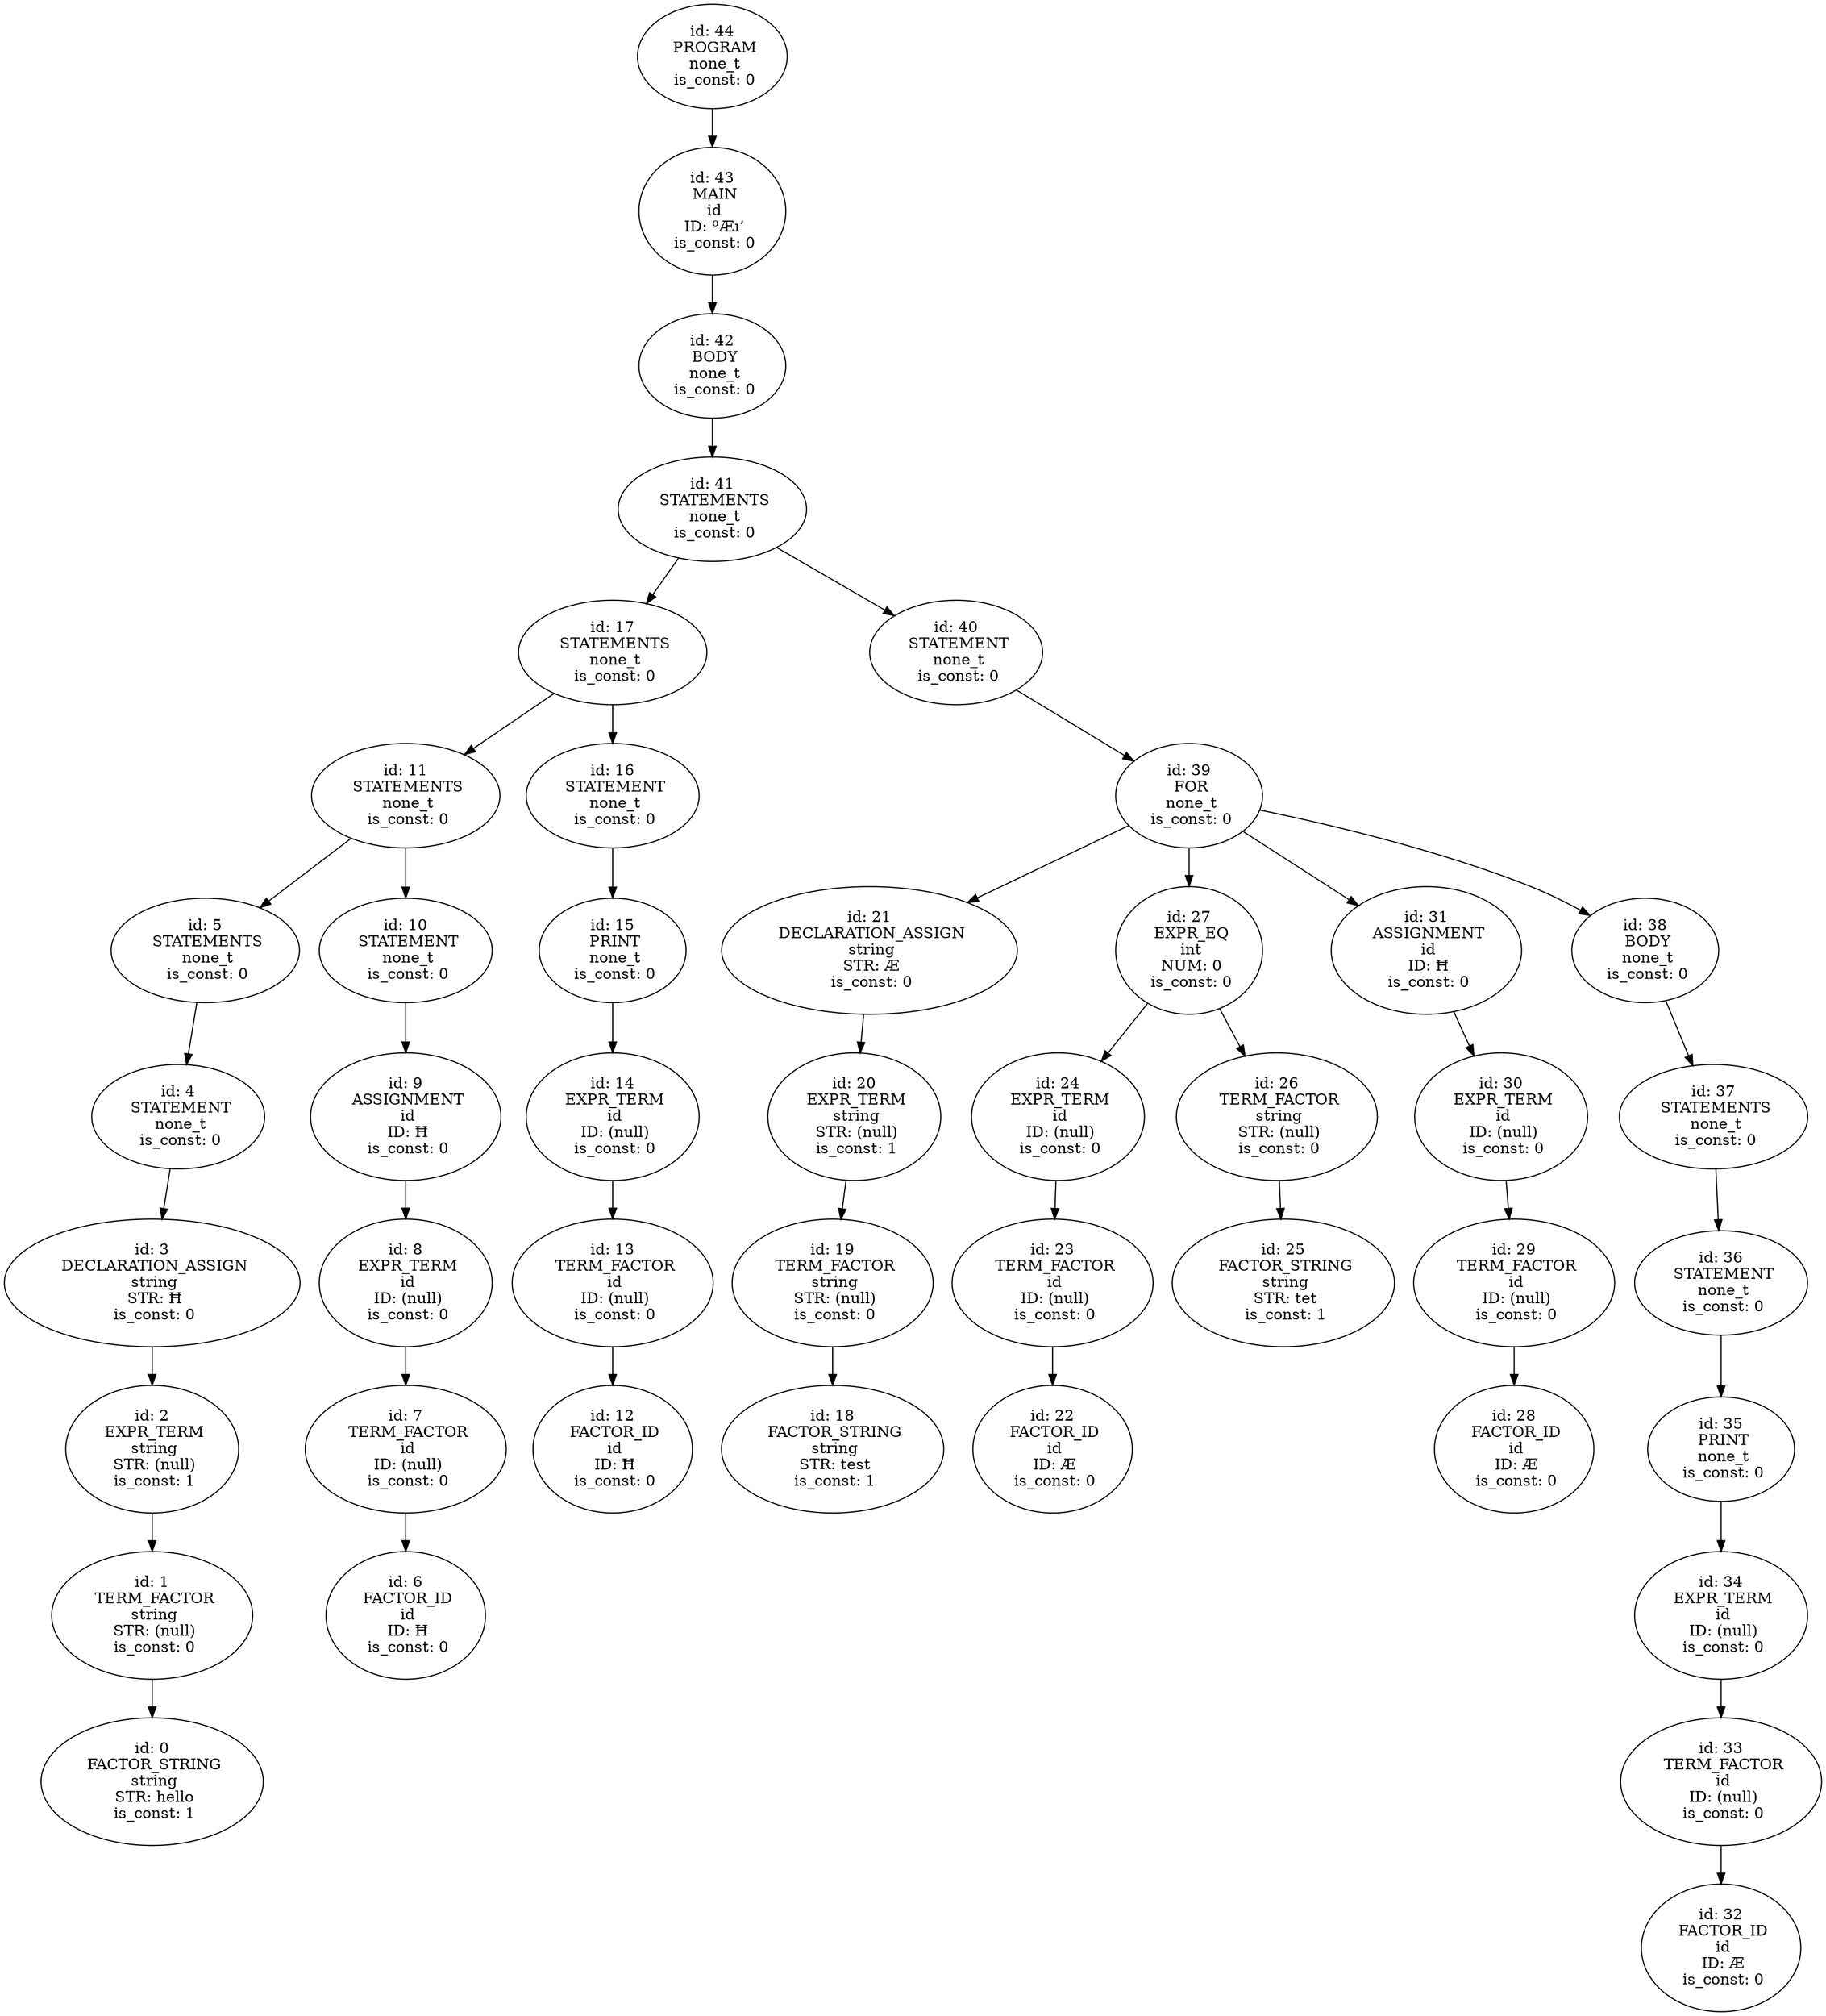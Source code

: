 digraph ast {
n44 [label="id: 44
 PROGRAM
 none_t
 is_const: 0"];
n44 -> n43;
n43 [label="id: 43
 MAIN
 id
 ID: ºÆı’
 is_const: 0"];
n43 -> n42;
n42 [label="id: 42
 BODY
 none_t
 is_const: 0"];
n42 -> n41;
n41 [label="id: 41
 STATEMENTS
 none_t
 is_const: 0"];
n41 -> n17;
n17 [label="id: 17
 STATEMENTS
 none_t
 is_const: 0"];
n17 -> n11;
n11 [label="id: 11
 STATEMENTS
 none_t
 is_const: 0"];
n11 -> n5;
n5 [label="id: 5
 STATEMENTS
 none_t
 is_const: 0"];
n5 -> n4;
n4 [label="id: 4
 STATEMENT
 none_t
 is_const: 0"];
n4 -> n3;
n3 [label="id: 3
 DECLARATION_ASSIGN
 string
 STR: Ħ
 is_const: 0"];
n3 -> n2;
n2 [label="id: 2
 EXPR_TERM
 string
 STR: (null)
 is_const: 1"];
n2 -> n1;
n1 [label="id: 1
 TERM_FACTOR
 string
 STR: (null)
 is_const: 0"];
n1 -> n0;
n0 [label="id: 0
 FACTOR_STRING
 string
 STR: hello
 is_const: 1"];
n11 -> n10;
n10 [label="id: 10
 STATEMENT
 none_t
 is_const: 0"];
n10 -> n9;
n9 [label="id: 9
 ASSIGNMENT
 id
 ID: Ħ
 is_const: 0"];
n9 -> n8;
n8 [label="id: 8
 EXPR_TERM
 id
 ID: (null)
 is_const: 0"];
n8 -> n7;
n7 [label="id: 7
 TERM_FACTOR
 id
 ID: (null)
 is_const: 0"];
n7 -> n6;
n6 [label="id: 6
 FACTOR_ID
 id
 ID: Ħ
 is_const: 0"];
n17 -> n16;
n16 [label="id: 16
 STATEMENT
 none_t
 is_const: 0"];
n16 -> n15;
n15 [label="id: 15
 PRINT
 none_t
 is_const: 0"];
n15 -> n14;
n14 [label="id: 14
 EXPR_TERM
 id
 ID: (null)
 is_const: 0"];
n14 -> n13;
n13 [label="id: 13
 TERM_FACTOR
 id
 ID: (null)
 is_const: 0"];
n13 -> n12;
n12 [label="id: 12
 FACTOR_ID
 id
 ID: Ħ
 is_const: 0"];
n41 -> n40;
n40 [label="id: 40
 STATEMENT
 none_t
 is_const: 0"];
n40 -> n39;
n39 [label="id: 39
 FOR
 none_t
 is_const: 0"];
n39 -> n21;
n21 [label="id: 21
 DECLARATION_ASSIGN
 string
 STR: Æ
 is_const: 0"];
n21 -> n20;
n20 [label="id: 20
 EXPR_TERM
 string
 STR: (null)
 is_const: 1"];
n20 -> n19;
n19 [label="id: 19
 TERM_FACTOR
 string
 STR: (null)
 is_const: 0"];
n19 -> n18;
n18 [label="id: 18
 FACTOR_STRING
 string
 STR: test
 is_const: 1"];
n39 -> n27;
n27 [label="id: 27
 EXPR_EQ
 int
 NUM: 0
 is_const: 0"];
n27 -> n24;
n24 [label="id: 24
 EXPR_TERM
 id
 ID: (null)
 is_const: 0"];
n24 -> n23;
n23 [label="id: 23
 TERM_FACTOR
 id
 ID: (null)
 is_const: 0"];
n23 -> n22;
n22 [label="id: 22
 FACTOR_ID
 id
 ID: Æ
 is_const: 0"];
n27 -> n26;
n26 [label="id: 26
 TERM_FACTOR
 string
 STR: (null)
 is_const: 0"];
n26 -> n25;
n25 [label="id: 25
 FACTOR_STRING
 string
 STR: tet
 is_const: 1"];
n39 -> n31;
n31 [label="id: 31
 ASSIGNMENT
 id
 ID: Ħ
 is_const: 0"];
n31 -> n30;
n30 [label="id: 30
 EXPR_TERM
 id
 ID: (null)
 is_const: 0"];
n30 -> n29;
n29 [label="id: 29
 TERM_FACTOR
 id
 ID: (null)
 is_const: 0"];
n29 -> n28;
n28 [label="id: 28
 FACTOR_ID
 id
 ID: Æ
 is_const: 0"];
n39 -> n38;
n38 [label="id: 38
 BODY
 none_t
 is_const: 0"];
n38 -> n37;
n37 [label="id: 37
 STATEMENTS
 none_t
 is_const: 0"];
n37 -> n36;
n36 [label="id: 36
 STATEMENT
 none_t
 is_const: 0"];
n36 -> n35;
n35 [label="id: 35
 PRINT
 none_t
 is_const: 0"];
n35 -> n34;
n34 [label="id: 34
 EXPR_TERM
 id
 ID: (null)
 is_const: 0"];
n34 -> n33;
n33 [label="id: 33
 TERM_FACTOR
 id
 ID: (null)
 is_const: 0"];
n33 -> n32;
n32 [label="id: 32
 FACTOR_ID
 id
 ID: Æ
 is_const: 0"];
}
